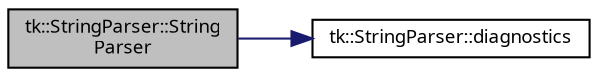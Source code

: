 digraph "tk::StringParser::StringParser"
{
 // INTERACTIVE_SVG=YES
  bgcolor="transparent";
  edge [fontname="sans-serif",fontsize="9",labelfontname="sans-serif",labelfontsize="9"];
  node [fontname="sans-serif",fontsize="9",shape=record];
  rankdir="LR";
  Node1 [label="tk::StringParser::String\lParser",height=0.2,width=0.4,color="black", fillcolor="grey75", style="filled", fontcolor="black"];
  Node1 -> Node2 [color="midnightblue",fontsize="9",style="solid",fontname="sans-serif"];
  Node2 [label="tk::StringParser::diagnostics",height=0.2,width=0.4,color="black",URL="$classtk_1_1_string_parser.html#a6313b66f940c14233777564e03d73c59",tooltip="Echo errors and warnings accumulated during parsing. "];
}
